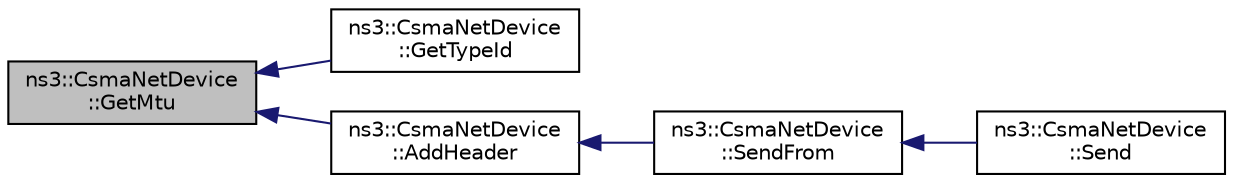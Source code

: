 digraph "ns3::CsmaNetDevice::GetMtu"
{
  edge [fontname="Helvetica",fontsize="10",labelfontname="Helvetica",labelfontsize="10"];
  node [fontname="Helvetica",fontsize="10",shape=record];
  rankdir="LR";
  Node1 [label="ns3::CsmaNetDevice\l::GetMtu",height=0.2,width=0.4,color="black", fillcolor="grey75", style="filled", fontcolor="black"];
  Node1 -> Node2 [dir="back",color="midnightblue",fontsize="10",style="solid"];
  Node2 [label="ns3::CsmaNetDevice\l::GetTypeId",height=0.2,width=0.4,color="black", fillcolor="white", style="filled",URL="$d4/df2/classns3_1_1CsmaNetDevice.html#aee49acd8c695a21662f2111c7771e92b",tooltip="Get the type ID. "];
  Node1 -> Node3 [dir="back",color="midnightblue",fontsize="10",style="solid"];
  Node3 [label="ns3::CsmaNetDevice\l::AddHeader",height=0.2,width=0.4,color="black", fillcolor="white", style="filled",URL="$d4/df2/classns3_1_1CsmaNetDevice.html#a736bf6ce5851ace677f8fc693a92855c"];
  Node3 -> Node4 [dir="back",color="midnightblue",fontsize="10",style="solid"];
  Node4 [label="ns3::CsmaNetDevice\l::SendFrom",height=0.2,width=0.4,color="black", fillcolor="white", style="filled",URL="$d4/df2/classns3_1_1CsmaNetDevice.html#ad7cb5da0e3fb59bd1670c8fa0af4b775"];
  Node4 -> Node5 [dir="back",color="midnightblue",fontsize="10",style="solid"];
  Node5 [label="ns3::CsmaNetDevice\l::Send",height=0.2,width=0.4,color="black", fillcolor="white", style="filled",URL="$d4/df2/classns3_1_1CsmaNetDevice.html#a6d3d0c60f8a2d60fbe006248bb6b119d"];
}
